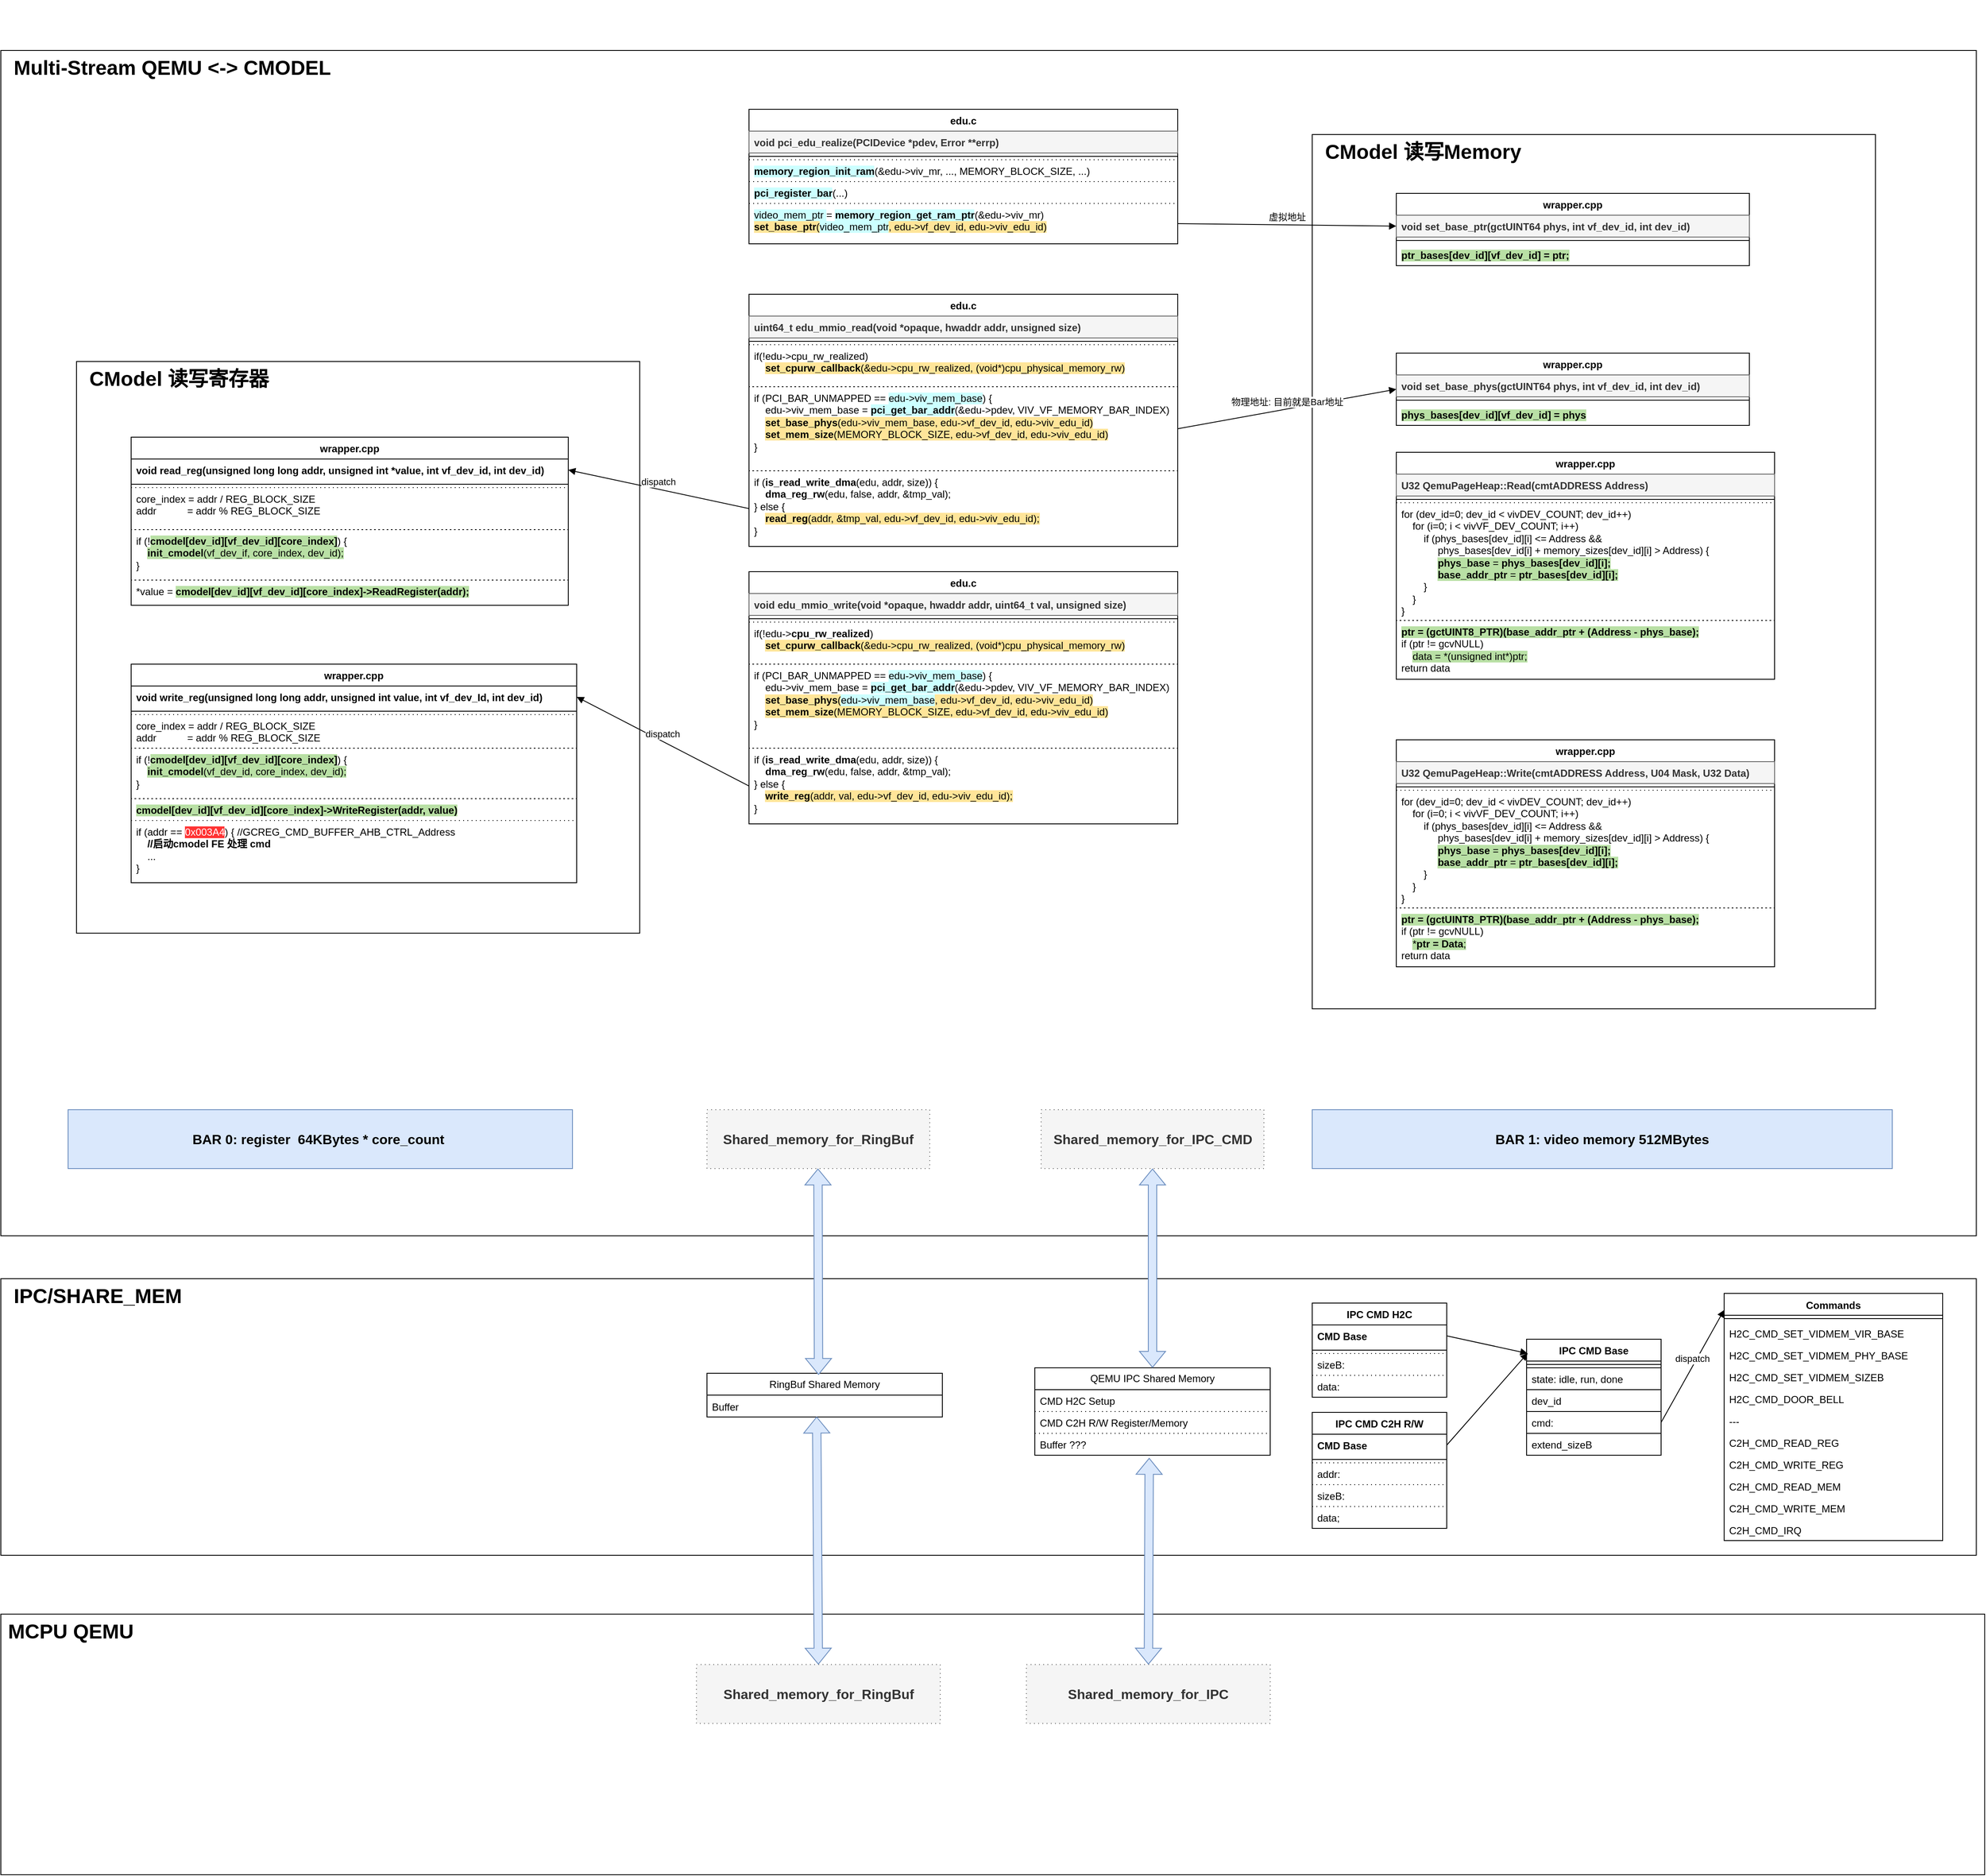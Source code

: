 <mxfile version="26.0.16">
  <diagram name="Page-1" id="O3RF_QSyXw5MkjXzJmDC">
    <mxGraphModel dx="2020" dy="2350" grid="1" gridSize="10" guides="1" tooltips="1" connect="1" arrows="1" fold="1" page="1" pageScale="1" pageWidth="850" pageHeight="1100" math="0" shadow="0">
      <root>
        <mxCell id="0" />
        <mxCell id="1" parent="0" />
        <mxCell id="B6jd7QzCgzBGUs_DWfSZ-144" value="&lt;b&gt;&lt;font style=&quot;font-size: 24px;&quot;&gt;&amp;nbsp; IPC/SHARE_MEM&lt;/font&gt;&lt;/b&gt;" style="html=1;whiteSpace=wrap;align=left;verticalAlign=top;" vertex="1" parent="1">
          <mxGeometry y="1271" width="2350" height="329" as="geometry" />
        </mxCell>
        <mxCell id="B6jd7QzCgzBGUs_DWfSZ-12" value="&lt;font style=&quot;font-size: 24px;&quot;&gt;&lt;b&gt;&amp;nbsp; Multi-Stream QEMU &amp;lt;-&amp;gt; CMODEL&lt;/b&gt;&lt;/font&gt;" style="html=1;whiteSpace=wrap;align=left;verticalAlign=top;movable=1;resizable=1;rotatable=1;deletable=1;editable=1;locked=0;connectable=1;" vertex="1" parent="1">
          <mxGeometry y="-190" width="2350" height="1410" as="geometry" />
        </mxCell>
        <mxCell id="B6jd7QzCgzBGUs_DWfSZ-2" value="edu.c" style="swimlane;fontStyle=1;align=center;verticalAlign=top;childLayout=stackLayout;horizontal=1;startSize=26;horizontalStack=0;resizeParent=1;resizeParentMax=0;resizeLast=0;collapsible=1;marginBottom=0;whiteSpace=wrap;html=1;" vertex="1" parent="1">
          <mxGeometry x="890" y="100" width="510" height="300" as="geometry" />
        </mxCell>
        <mxCell id="B6jd7QzCgzBGUs_DWfSZ-3" value="&lt;b&gt;uint64_t edu_mmio_read(void *opaque, hwaddr addr, unsigned size)&amp;nbsp;&lt;/b&gt;" style="text;strokeColor=#666666;fillColor=#f5f5f5;align=left;verticalAlign=top;spacingLeft=4;spacingRight=4;overflow=hidden;rotatable=0;points=[[0,0.5],[1,0.5]];portConstraint=eastwest;whiteSpace=wrap;html=1;fontColor=#333333;" vertex="1" parent="B6jd7QzCgzBGUs_DWfSZ-2">
          <mxGeometry y="26" width="510" height="26" as="geometry" />
        </mxCell>
        <mxCell id="B6jd7QzCgzBGUs_DWfSZ-4" value="" style="line;strokeWidth=1;fillColor=none;align=left;verticalAlign=middle;spacingTop=-1;spacingLeft=3;spacingRight=3;rotatable=0;labelPosition=right;points=[];portConstraint=eastwest;strokeColor=inherit;" vertex="1" parent="B6jd7QzCgzBGUs_DWfSZ-2">
          <mxGeometry y="52" width="510" height="8" as="geometry" />
        </mxCell>
        <mxCell id="B6jd7QzCgzBGUs_DWfSZ-6" value="if(!edu-&amp;gt;cpu_rw_realized)&amp;nbsp;&lt;div&gt;&amp;nbsp; &amp;nbsp; &lt;span style=&quot;background-color: rgb(255, 229, 153);&quot;&gt;&lt;b style=&quot;&quot;&gt;set_cpurw_callback&lt;/b&gt;(&amp;amp;edu-&amp;gt;cpu_rw_realized, (void*)cpu_physical_memory_rw)&lt;/span&gt;&lt;/div&gt;" style="text;strokeColor=default;fillColor=none;align=left;verticalAlign=top;spacingLeft=4;spacingRight=4;overflow=hidden;rotatable=0;points=[[0,0.5],[1,0.5]];portConstraint=eastwest;whiteSpace=wrap;html=1;dashed=1;dashPattern=1 4;" vertex="1" parent="B6jd7QzCgzBGUs_DWfSZ-2">
          <mxGeometry y="60" width="510" height="50" as="geometry" />
        </mxCell>
        <mxCell id="B6jd7QzCgzBGUs_DWfSZ-5" value="if (PCI_BAR_UNMAPPED == &lt;span style=&quot;background-color: light-dark(rgb(204, 255, 255), rgb(33, 66, 16));&quot;&gt;edu-&amp;gt;viv_mem_base&lt;/span&gt;) {&lt;div&gt;&amp;nbsp; &amp;nbsp; &lt;span&gt;edu-&amp;gt;viv_mem_base = &lt;b style=&quot;background-color: light-dark(rgb(204, 255, 255), rgb(33, 66, 16));&quot;&gt;pci_get_bar_addr&lt;/b&gt;(&amp;amp;edu-&amp;gt;pdev, VIV_VF_MEMORY_BAR_INDEX)&lt;br&gt;&lt;span&gt;&amp;nbsp; &amp;nbsp; &lt;span style=&quot;background-color: rgb(255, 229, 153);&quot;&gt;&lt;b&gt;set_base_phys&lt;/b&gt;(edu-&amp;gt;viv_mem_base, edu-&amp;gt;vf_dev_id, edu-&amp;gt;viv_edu_id)&lt;/span&gt;&lt;/span&gt;&lt;/span&gt;&lt;/div&gt;&lt;div&gt;&amp;nbsp; &amp;nbsp; &lt;span style=&quot;background-color: rgb(255, 229, 153);&quot;&gt;&lt;b&gt;set_mem_size&lt;/b&gt;(MEMORY_BLOCK_SIZE, edu-&amp;gt;vf_dev_id, edu-&amp;gt;viv_edu_id)&lt;/span&gt;&lt;/div&gt;&lt;div&gt;}&lt;/div&gt;" style="text;strokeColor=default;fillColor=none;align=left;verticalAlign=top;spacingLeft=4;spacingRight=4;overflow=hidden;rotatable=0;points=[[0,0.5],[1,0.5]];portConstraint=eastwest;whiteSpace=wrap;html=1;dashed=1;dashPattern=1 4;" vertex="1" parent="B6jd7QzCgzBGUs_DWfSZ-2">
          <mxGeometry y="110" width="510" height="100" as="geometry" />
        </mxCell>
        <mxCell id="B6jd7QzCgzBGUs_DWfSZ-7" value="if (&lt;b&gt;is_read_write_dma&lt;/b&gt;(edu, addr, size)) {&lt;div&gt;&amp;nbsp; &amp;nbsp; &lt;b&gt;dma_reg_rw&lt;/b&gt;(edu, false, addr, &amp;amp;tmp_val);&lt;/div&gt;&lt;div&gt;} else {&lt;/div&gt;&lt;div&gt;&amp;nbsp; &amp;nbsp; &lt;span style=&quot;background-color: rgb(255, 229, 153);&quot;&gt;&lt;b style=&quot;&quot;&gt;read_reg&lt;/b&gt;(addr, &amp;amp;tmp_val, edu-&amp;gt;vf_dev_id, edu-&amp;gt;viv_edu_id);&lt;/span&gt;&lt;/div&gt;&lt;div&gt;}&lt;/div&gt;&lt;div&gt;&lt;br&gt;&lt;/div&gt;&lt;div&gt;&lt;br&gt;&lt;/div&gt;" style="text;strokeColor=default;fillColor=none;align=left;verticalAlign=top;spacingLeft=4;spacingRight=4;overflow=hidden;rotatable=0;points=[[0,0.5],[1,0.5]];portConstraint=eastwest;whiteSpace=wrap;html=1;dashed=1;dashPattern=1 4;" vertex="1" parent="B6jd7QzCgzBGUs_DWfSZ-2">
          <mxGeometry y="210" width="510" height="90" as="geometry" />
        </mxCell>
        <mxCell id="B6jd7QzCgzBGUs_DWfSZ-15" value="edu.c" style="swimlane;fontStyle=1;align=center;verticalAlign=top;childLayout=stackLayout;horizontal=1;startSize=26;horizontalStack=0;resizeParent=1;resizeParentMax=0;resizeLast=0;collapsible=1;marginBottom=0;whiteSpace=wrap;html=1;" vertex="1" parent="1">
          <mxGeometry x="890" y="430" width="510" height="300" as="geometry" />
        </mxCell>
        <mxCell id="B6jd7QzCgzBGUs_DWfSZ-16" value="&lt;b&gt;void edu_mmio_write(void *opaque, hwaddr addr, uint64_t val, unsigned size)&amp;nbsp;&lt;/b&gt;" style="text;strokeColor=#666666;fillColor=#f5f5f5;align=left;verticalAlign=top;spacingLeft=4;spacingRight=4;overflow=hidden;rotatable=0;points=[[0,0.5],[1,0.5]];portConstraint=eastwest;whiteSpace=wrap;html=1;fontColor=#333333;" vertex="1" parent="B6jd7QzCgzBGUs_DWfSZ-15">
          <mxGeometry y="26" width="510" height="26" as="geometry" />
        </mxCell>
        <mxCell id="B6jd7QzCgzBGUs_DWfSZ-17" value="" style="line;strokeWidth=1;fillColor=none;align=left;verticalAlign=middle;spacingTop=-1;spacingLeft=3;spacingRight=3;rotatable=0;labelPosition=right;points=[];portConstraint=eastwest;strokeColor=inherit;" vertex="1" parent="B6jd7QzCgzBGUs_DWfSZ-15">
          <mxGeometry y="52" width="510" height="8" as="geometry" />
        </mxCell>
        <mxCell id="B6jd7QzCgzBGUs_DWfSZ-18" value="if(!edu-&amp;gt;&lt;b&gt;cpu_rw_realized&lt;/b&gt;)&amp;nbsp;&lt;div&gt;&amp;nbsp; &amp;nbsp; &lt;span style=&quot;background-color: rgb(255, 229, 153);&quot;&gt;&lt;b style=&quot;&quot;&gt;set_cpurw_callback&lt;/b&gt;(&amp;amp;edu-&amp;gt;cpu_rw_realized, (void*)cpu_physical_memory_rw)&lt;/span&gt;&lt;/div&gt;" style="text;strokeColor=default;fillColor=none;align=left;verticalAlign=top;spacingLeft=4;spacingRight=4;overflow=hidden;rotatable=0;points=[[0,0.5],[1,0.5]];portConstraint=eastwest;whiteSpace=wrap;html=1;dashed=1;dashPattern=1 4;" vertex="1" parent="B6jd7QzCgzBGUs_DWfSZ-15">
          <mxGeometry y="60" width="510" height="50" as="geometry" />
        </mxCell>
        <mxCell id="B6jd7QzCgzBGUs_DWfSZ-19" value="if (PCI_BAR_UNMAPPED == &lt;span style=&quot;background-color: light-dark(rgb(204, 255, 255), rgb(33, 66, 16));&quot;&gt;edu-&amp;gt;viv_mem_base&lt;/span&gt;) {&lt;div&gt;&amp;nbsp; &amp;nbsp; &lt;span&gt;edu-&amp;gt;viv_mem_base = &lt;b style=&quot;background-color: light-dark(rgb(204, 255, 255), rgb(33, 66, 16));&quot;&gt;pci_get_bar_addr&lt;/b&gt;(&amp;amp;edu-&amp;gt;pdev, VIV_VF_MEMORY_BAR_INDEX)&lt;br&gt;&amp;nbsp; &amp;nbsp; &lt;span style=&quot;background-color: rgb(255, 229, 153);&quot;&gt;&lt;b&gt;set_base_phys&lt;/b&gt;(&lt;/span&gt;&lt;span style=&quot;background-color: light-dark(rgb(204, 255, 255), rgb(33, 66, 16));&quot;&gt;edu-&amp;gt;viv_mem_base&lt;/span&gt;&lt;span style=&quot;background-color: rgb(255, 229, 153);&quot;&gt;, edu-&amp;gt;vf_dev_id, edu-&amp;gt;viv_edu_id)&lt;/span&gt;&lt;/span&gt;&lt;/div&gt;&lt;div&gt;&amp;nbsp; &amp;nbsp; &lt;span style=&quot;background-color: rgb(255, 229, 153);&quot;&gt;&lt;b&gt;set_mem_size&lt;/b&gt;(MEMORY_BLOCK_SIZE, edu-&amp;gt;vf_dev_id, edu-&amp;gt;viv_edu_id)&lt;/span&gt;&lt;/div&gt;&lt;div&gt;}&lt;/div&gt;" style="text;strokeColor=default;fillColor=none;align=left;verticalAlign=top;spacingLeft=4;spacingRight=4;overflow=hidden;rotatable=0;points=[[0,0.5],[1,0.5]];portConstraint=eastwest;whiteSpace=wrap;html=1;dashed=1;dashPattern=1 4;" vertex="1" parent="B6jd7QzCgzBGUs_DWfSZ-15">
          <mxGeometry y="110" width="510" height="100" as="geometry" />
        </mxCell>
        <mxCell id="B6jd7QzCgzBGUs_DWfSZ-20" value="if (&lt;b&gt;is_read_write_dma&lt;/b&gt;(edu, addr, size)) {&lt;div&gt;&amp;nbsp; &amp;nbsp; &lt;b&gt;dma_reg_rw&lt;/b&gt;(edu, false, addr, &amp;amp;tmp_val);&lt;/div&gt;&lt;div&gt;} else {&lt;/div&gt;&lt;div&gt;&amp;nbsp; &amp;nbsp; &lt;span style=&quot;background-color: rgb(255, 229, 153);&quot;&gt;&lt;b style=&quot;&quot;&gt;write_reg&lt;/b&gt;(addr, val, edu-&amp;gt;vf_dev_id, edu-&amp;gt;viv_edu_id);&lt;/span&gt;&lt;/div&gt;&lt;div&gt;}&lt;/div&gt;&lt;div&gt;&lt;br&gt;&lt;/div&gt;&lt;div&gt;&lt;br&gt;&lt;/div&gt;" style="text;strokeColor=default;fillColor=none;align=left;verticalAlign=top;spacingLeft=4;spacingRight=4;overflow=hidden;rotatable=0;points=[[0,0.5],[1,0.5]];portConstraint=eastwest;whiteSpace=wrap;html=1;dashed=1;dashPattern=1 4;" vertex="1" parent="B6jd7QzCgzBGUs_DWfSZ-15">
          <mxGeometry y="210" width="510" height="90" as="geometry" />
        </mxCell>
        <mxCell id="B6jd7QzCgzBGUs_DWfSZ-52" value="&lt;font style=&quot;font-size: 16px;&quot;&gt;&lt;b&gt;BAR 0: register&amp;nbsp; 64KBytes * core_count&amp;nbsp;&lt;/b&gt;&lt;/font&gt;" style="html=1;whiteSpace=wrap;fillColor=#dae8fc;strokeColor=#6c8ebf;" vertex="1" parent="1">
          <mxGeometry x="80" y="1070" width="600" height="70" as="geometry" />
        </mxCell>
        <mxCell id="B6jd7QzCgzBGUs_DWfSZ-53" value="&lt;font style=&quot;font-size: 16px;&quot;&gt;&lt;b&gt;BAR 1: video memory 512MBytes&lt;/b&gt;&lt;/font&gt;" style="html=1;whiteSpace=wrap;fillColor=#dae8fc;strokeColor=#6c8ebf;" vertex="1" parent="1">
          <mxGeometry x="1560" y="1070" width="690" height="70" as="geometry" />
        </mxCell>
        <mxCell id="B6jd7QzCgzBGUs_DWfSZ-55" value="edu.c" style="swimlane;fontStyle=1;align=center;verticalAlign=top;childLayout=stackLayout;horizontal=1;startSize=26;horizontalStack=0;resizeParent=1;resizeParentMax=0;resizeLast=0;collapsible=1;marginBottom=0;whiteSpace=wrap;html=1;" vertex="1" parent="1">
          <mxGeometry x="890" y="-120" width="510" height="160" as="geometry" />
        </mxCell>
        <mxCell id="B6jd7QzCgzBGUs_DWfSZ-56" value="&lt;b&gt;void pci_edu_realize(PCIDevice *pdev, Error **errp)&lt;/b&gt;" style="text;strokeColor=#666666;fillColor=#f5f5f5;align=left;verticalAlign=top;spacingLeft=4;spacingRight=4;overflow=hidden;rotatable=0;points=[[0,0.5],[1,0.5]];portConstraint=eastwest;whiteSpace=wrap;html=1;fontColor=#333333;" vertex="1" parent="B6jd7QzCgzBGUs_DWfSZ-55">
          <mxGeometry y="26" width="510" height="26" as="geometry" />
        </mxCell>
        <mxCell id="B6jd7QzCgzBGUs_DWfSZ-57" value="" style="line;strokeWidth=1;fillColor=none;align=left;verticalAlign=middle;spacingTop=-1;spacingLeft=3;spacingRight=3;rotatable=0;labelPosition=right;points=[];portConstraint=eastwest;strokeColor=inherit;" vertex="1" parent="B6jd7QzCgzBGUs_DWfSZ-55">
          <mxGeometry y="52" width="510" height="8" as="geometry" />
        </mxCell>
        <mxCell id="B6jd7QzCgzBGUs_DWfSZ-58" value="&lt;span style=&quot;background-color: light-dark(rgb(204, 255, 255), rgb(33, 66, 16));&quot;&gt;&lt;b&gt;memory_region_init_ram&lt;/b&gt;&lt;/span&gt;(&amp;amp;edu-&amp;gt;viv_mr, ..., MEMORY_BLOCK_SIZE, ...)" style="text;strokeColor=default;fillColor=none;align=left;verticalAlign=top;spacingLeft=4;spacingRight=4;overflow=hidden;rotatable=0;points=[[0,0.5],[1,0.5]];portConstraint=eastwest;whiteSpace=wrap;html=1;dashed=1;dashPattern=1 4;" vertex="1" parent="B6jd7QzCgzBGUs_DWfSZ-55">
          <mxGeometry y="60" width="510" height="26" as="geometry" />
        </mxCell>
        <mxCell id="B6jd7QzCgzBGUs_DWfSZ-59" value="&lt;b style=&quot;background-color: light-dark(rgb(204, 255, 255), rgb(33, 66, 16));&quot;&gt;pci_register_bar&lt;/b&gt;(...)" style="text;strokeColor=default;fillColor=none;align=left;verticalAlign=top;spacingLeft=4;spacingRight=4;overflow=hidden;rotatable=0;points=[[0,0.5],[1,0.5]];portConstraint=eastwest;whiteSpace=wrap;html=1;dashed=1;dashPattern=1 4;" vertex="1" parent="B6jd7QzCgzBGUs_DWfSZ-55">
          <mxGeometry y="86" width="510" height="26" as="geometry" />
        </mxCell>
        <mxCell id="B6jd7QzCgzBGUs_DWfSZ-60" value="&lt;span style=&quot;background-color: light-dark(rgb(204, 255, 255), rgb(33, 66, 16));&quot;&gt;video_mem_ptr &lt;/span&gt;= &lt;span style=&quot;background-color: light-dark(rgb(204, 255, 255), rgb(33, 66, 16));&quot;&gt;&lt;b&gt;memory_region_get_ram_ptr&lt;/b&gt;&lt;/span&gt;(&amp;amp;edu-&amp;gt;viv_mr)&lt;div&gt;&lt;span style=&quot;background-color: rgb(255, 229, 153);&quot;&gt;&lt;b style=&quot;&quot;&gt;set_base_ptr&lt;/b&gt;(&lt;/span&gt;&lt;span style=&quot;background-color: light-dark(rgb(204, 255, 255), rgb(33, 66, 16));&quot;&gt;video_mem_ptr&lt;/span&gt;&lt;span style=&quot;background-color: rgb(255, 229, 153);&quot;&gt;, edu-&amp;gt;vf_dev_id, edu-&amp;gt;viv_edu_id)&lt;/span&gt;&lt;/div&gt;" style="text;strokeColor=default;fillColor=none;align=left;verticalAlign=top;spacingLeft=4;spacingRight=4;overflow=hidden;rotatable=0;points=[[0,0.5],[1,0.5]];portConstraint=eastwest;whiteSpace=wrap;html=1;dashed=1;dashPattern=1 4;" vertex="1" parent="B6jd7QzCgzBGUs_DWfSZ-55">
          <mxGeometry y="112" width="510" height="48" as="geometry" />
        </mxCell>
        <mxCell id="B6jd7QzCgzBGUs_DWfSZ-76" value="&lt;b&gt;&lt;font style=&quot;font-size: 24px;&quot;&gt;&amp;nbsp;MCPU QEMU&lt;/font&gt;&lt;/b&gt;" style="html=1;whiteSpace=wrap;align=left;verticalAlign=top;" vertex="1" parent="1">
          <mxGeometry y="1670" width="2360" height="310" as="geometry" />
        </mxCell>
        <mxCell id="B6jd7QzCgzBGUs_DWfSZ-78" value="QEMU IPC Shared Memory" style="swimlane;fontStyle=0;childLayout=stackLayout;horizontal=1;startSize=26;horizontalStack=0;resizeParent=1;resizeParentMax=0;resizeLast=0;collapsible=1;marginBottom=0;whiteSpace=wrap;html=1;" vertex="1" parent="1">
          <mxGeometry x="1230" y="1377" width="280" height="104" as="geometry" />
        </mxCell>
        <mxCell id="B6jd7QzCgzBGUs_DWfSZ-79" value="CMD H2C Setup" style="text;strokeColor=default;fillColor=none;align=left;verticalAlign=top;spacingLeft=4;spacingRight=4;overflow=hidden;rotatable=0;points=[[0,0.5],[1,0.5]];portConstraint=eastwest;whiteSpace=wrap;html=1;dashed=1;dashPattern=1 4;" vertex="1" parent="B6jd7QzCgzBGUs_DWfSZ-78">
          <mxGeometry y="26" width="280" height="26" as="geometry" />
        </mxCell>
        <mxCell id="B6jd7QzCgzBGUs_DWfSZ-82" value="CMD C2H R/W Register/Memory" style="text;strokeColor=default;fillColor=none;align=left;verticalAlign=top;spacingLeft=4;spacingRight=4;overflow=hidden;rotatable=0;points=[[0,0.5],[1,0.5]];portConstraint=eastwest;whiteSpace=wrap;html=1;dashed=1;dashPattern=1 4;" vertex="1" parent="B6jd7QzCgzBGUs_DWfSZ-78">
          <mxGeometry y="52" width="280" height="26" as="geometry" />
        </mxCell>
        <mxCell id="B6jd7QzCgzBGUs_DWfSZ-81" value="Buffer ???" style="text;strokeColor=default;fillColor=none;align=left;verticalAlign=top;spacingLeft=4;spacingRight=4;overflow=hidden;rotatable=0;points=[[0,0.5],[1,0.5]];portConstraint=eastwest;whiteSpace=wrap;html=1;dashed=1;dashPattern=1 4;" vertex="1" parent="B6jd7QzCgzBGUs_DWfSZ-78">
          <mxGeometry y="78" width="280" height="26" as="geometry" />
        </mxCell>
        <mxCell id="B6jd7QzCgzBGUs_DWfSZ-38" value="&lt;font style=&quot;font-size: 24px;&quot;&gt;&lt;b&gt;&amp;nbsp; CModel 读写寄存器&lt;/b&gt;&lt;/font&gt;" style="html=1;whiteSpace=wrap;movable=1;resizable=1;rotatable=1;deletable=1;editable=1;locked=0;connectable=1;align=left;verticalAlign=top;" vertex="1" parent="1">
          <mxGeometry x="90" y="180" width="670" height="680" as="geometry" />
        </mxCell>
        <mxCell id="B6jd7QzCgzBGUs_DWfSZ-22" value="wrapper.cpp" style="swimlane;fontStyle=1;align=center;verticalAlign=top;childLayout=stackLayout;horizontal=1;startSize=26;horizontalStack=0;resizeParent=1;resizeParentMax=0;resizeLast=0;collapsible=1;marginBottom=0;whiteSpace=wrap;html=1;" vertex="1" parent="1">
          <mxGeometry x="155" y="270" width="520" height="200" as="geometry" />
        </mxCell>
        <mxCell id="B6jd7QzCgzBGUs_DWfSZ-23" value="&lt;b&gt;void read_reg(unsigned long long addr, unsigned int *value, int vf_dev_id, int dev_id)&lt;/b&gt;" style="text;strokeColor=none;fillColor=none;align=left;verticalAlign=top;spacingLeft=4;spacingRight=4;overflow=hidden;rotatable=0;points=[[0,0.5],[1,0.5]];portConstraint=eastwest;whiteSpace=wrap;html=1;" vertex="1" parent="B6jd7QzCgzBGUs_DWfSZ-22">
          <mxGeometry y="26" width="520" height="26" as="geometry" />
        </mxCell>
        <mxCell id="B6jd7QzCgzBGUs_DWfSZ-24" value="" style="line;strokeWidth=1;fillColor=none;align=left;verticalAlign=middle;spacingTop=-1;spacingLeft=3;spacingRight=3;rotatable=0;labelPosition=right;points=[];portConstraint=eastwest;strokeColor=inherit;" vertex="1" parent="B6jd7QzCgzBGUs_DWfSZ-22">
          <mxGeometry y="52" width="520" height="8" as="geometry" />
        </mxCell>
        <mxCell id="B6jd7QzCgzBGUs_DWfSZ-25" value="core_index = addr / REG_BLOCK_SIZE&lt;div&gt;addr&amp;nbsp; &amp;nbsp; &amp;nbsp; &amp;nbsp; &amp;nbsp; &amp;nbsp;= addr % REG_BLOCK_SIZE&lt;/div&gt;" style="text;strokeColor=default;fillColor=none;align=left;verticalAlign=top;spacingLeft=4;spacingRight=4;overflow=hidden;rotatable=0;points=[[0,0.5],[1,0.5]];portConstraint=eastwest;whiteSpace=wrap;html=1;dashed=1;dashPattern=1 4;" vertex="1" parent="B6jd7QzCgzBGUs_DWfSZ-22">
          <mxGeometry y="60" width="520" height="50" as="geometry" />
        </mxCell>
        <mxCell id="B6jd7QzCgzBGUs_DWfSZ-26" value="if (!&lt;b style=&quot;background-color: rgb(185, 224, 165);&quot;&gt;cmodel[dev_id][vf_dev_id][core_index]&lt;/b&gt;) {&lt;div&gt;&amp;nbsp; &amp;nbsp; &lt;span style=&quot;background-color: rgb(185, 224, 165);&quot;&gt;&lt;b&gt;init_cmodel&lt;/b&gt;(vf_dev_if, core_index, dev_id);&lt;/span&gt;&lt;/div&gt;&lt;div&gt;}&lt;/div&gt;" style="text;strokeColor=default;fillColor=none;align=left;verticalAlign=top;spacingLeft=4;spacingRight=4;overflow=hidden;rotatable=0;points=[[0,0.5],[1,0.5]];portConstraint=eastwest;whiteSpace=wrap;html=1;dashed=1;dashPattern=1 4;" vertex="1" parent="B6jd7QzCgzBGUs_DWfSZ-22">
          <mxGeometry y="110" width="520" height="60" as="geometry" />
        </mxCell>
        <mxCell id="B6jd7QzCgzBGUs_DWfSZ-28" value="*value = &lt;font style=&quot;color: rgb(0, 0, 0); background-color: rgb(185, 224, 165);&quot;&gt;&lt;b&gt;cmodel[dev_id][vf_dev_id][core_index]-&amp;gt;ReadRegister(addr);&lt;/b&gt;&lt;/font&gt;" style="text;strokeColor=default;fillColor=none;align=left;verticalAlign=top;spacingLeft=4;spacingRight=4;overflow=hidden;rotatable=0;points=[[0,0.5],[1,0.5]];portConstraint=eastwest;whiteSpace=wrap;html=1;dashed=1;dashPattern=1 4;" vertex="1" parent="B6jd7QzCgzBGUs_DWfSZ-22">
          <mxGeometry y="170" width="520" height="30" as="geometry" />
        </mxCell>
        <mxCell id="B6jd7QzCgzBGUs_DWfSZ-30" value="wrapper.cpp" style="swimlane;fontStyle=1;align=center;verticalAlign=top;childLayout=stackLayout;horizontal=1;startSize=26;horizontalStack=0;resizeParent=1;resizeParentMax=0;resizeLast=0;collapsible=1;marginBottom=0;whiteSpace=wrap;html=1;" vertex="1" parent="1">
          <mxGeometry x="155" y="540" width="530" height="260" as="geometry" />
        </mxCell>
        <mxCell id="B6jd7QzCgzBGUs_DWfSZ-31" value="&lt;b&gt;void write_reg(unsigned long long addr, unsigned int value, int vf_dev_Id, int dev_id)&lt;/b&gt;" style="text;strokeColor=none;fillColor=none;align=left;verticalAlign=top;spacingLeft=4;spacingRight=4;overflow=hidden;rotatable=0;points=[[0,0.5],[1,0.5]];portConstraint=eastwest;whiteSpace=wrap;html=1;" vertex="1" parent="B6jd7QzCgzBGUs_DWfSZ-30">
          <mxGeometry y="26" width="530" height="26" as="geometry" />
        </mxCell>
        <mxCell id="B6jd7QzCgzBGUs_DWfSZ-32" value="" style="line;strokeWidth=1;fillColor=none;align=left;verticalAlign=middle;spacingTop=-1;spacingLeft=3;spacingRight=3;rotatable=0;labelPosition=right;points=[];portConstraint=eastwest;strokeColor=inherit;" vertex="1" parent="B6jd7QzCgzBGUs_DWfSZ-30">
          <mxGeometry y="52" width="530" height="8" as="geometry" />
        </mxCell>
        <mxCell id="B6jd7QzCgzBGUs_DWfSZ-33" value="core_index = addr / REG_BLOCK_SIZE&lt;div&gt;addr&amp;nbsp; &amp;nbsp; &amp;nbsp; &amp;nbsp; &amp;nbsp; &amp;nbsp;= addr % REG_BLOCK_SIZE&lt;/div&gt;" style="text;strokeColor=default;fillColor=none;align=left;verticalAlign=top;spacingLeft=4;spacingRight=4;overflow=hidden;rotatable=0;points=[[0,0.5],[1,0.5]];portConstraint=eastwest;whiteSpace=wrap;html=1;dashed=1;dashPattern=1 4;" vertex="1" parent="B6jd7QzCgzBGUs_DWfSZ-30">
          <mxGeometry y="60" width="530" height="40" as="geometry" />
        </mxCell>
        <mxCell id="B6jd7QzCgzBGUs_DWfSZ-35" value="if (!&lt;b style=&quot;background-color: rgb(185, 224, 165);&quot;&gt;cmodel[dev_id][vf_dev_id][core_index]&lt;/b&gt;) {&lt;br&gt;&amp;nbsp; &amp;nbsp; &lt;span style=&quot;background-color: rgb(185, 224, 165);&quot;&gt;&lt;b style=&quot;&quot;&gt;init_cmodel&lt;/b&gt;(vf_dev_id, core_index, dev_id);&lt;/span&gt;&lt;br&gt;}" style="text;strokeColor=default;fillColor=none;align=left;verticalAlign=top;spacingLeft=4;spacingRight=4;overflow=hidden;rotatable=0;points=[[0,0.5],[1,0.5]];portConstraint=eastwest;whiteSpace=wrap;html=1;dashed=1;dashPattern=1 4;" vertex="1" parent="B6jd7QzCgzBGUs_DWfSZ-30">
          <mxGeometry y="100" width="530" height="60" as="geometry" />
        </mxCell>
        <mxCell id="B6jd7QzCgzBGUs_DWfSZ-36" value="&lt;b style=&quot;background-color: rgb(185, 224, 165);&quot;&gt;cmodel[dev_id][vf_dev_id][core_index]-&amp;gt;WriteRegister(addr, value)&lt;/b&gt;" style="text;strokeColor=default;fillColor=none;align=left;verticalAlign=top;spacingLeft=4;spacingRight=4;overflow=hidden;rotatable=0;points=[[0,0.5],[1,0.5]];portConstraint=eastwest;whiteSpace=wrap;html=1;dashed=1;dashPattern=1 4;" vertex="1" parent="B6jd7QzCgzBGUs_DWfSZ-30">
          <mxGeometry y="160" width="530" height="26" as="geometry" />
        </mxCell>
        <mxCell id="B6jd7QzCgzBGUs_DWfSZ-37" value="if (addr == &lt;span style=&quot;background-color: rgb(255, 51, 51);&quot;&gt;&lt;font style=&quot;color: rgb(255, 255, 255);&quot;&gt;0x003A4&lt;/font&gt;&lt;/span&gt;) { //GCREG_CMD_BUFFER_AHB_CTRL_Address&lt;div&gt;&amp;nbsp; &amp;nbsp; &lt;b&gt;//启动cmodel FE 处理 cmd&lt;/b&gt;&lt;/div&gt;&lt;div&gt;&amp;nbsp; &amp;nbsp; ...&lt;/div&gt;&lt;div&gt;}&lt;/div&gt;" style="text;strokeColor=default;fillColor=none;align=left;verticalAlign=top;spacingLeft=4;spacingRight=4;overflow=hidden;rotatable=0;points=[[0,0.5],[1,0.5]];portConstraint=eastwest;whiteSpace=wrap;html=1;dashed=1;dashPattern=1 4;" vertex="1" parent="B6jd7QzCgzBGUs_DWfSZ-30">
          <mxGeometry y="186" width="530" height="74" as="geometry" />
        </mxCell>
        <mxCell id="B6jd7QzCgzBGUs_DWfSZ-88" value="" style="group" vertex="1" connectable="0" parent="1">
          <mxGeometry x="1560" y="-250" width="670" height="1200" as="geometry" />
        </mxCell>
        <mxCell id="B6jd7QzCgzBGUs_DWfSZ-70" value="&lt;font style=&quot;font-size: 24px;&quot;&gt;&lt;b&gt;&amp;nbsp; CModel 读写Memory&lt;/b&gt;&lt;/font&gt;" style="html=1;whiteSpace=wrap;movable=1;resizable=1;rotatable=1;deletable=1;editable=1;locked=0;connectable=1;align=left;verticalAlign=top;" vertex="1" parent="B6jd7QzCgzBGUs_DWfSZ-88">
          <mxGeometry y="160" width="670" height="1040" as="geometry" />
        </mxCell>
        <mxCell id="B6jd7QzCgzBGUs_DWfSZ-39" value="wrapper.cpp" style="swimlane;fontStyle=1;align=center;verticalAlign=top;childLayout=stackLayout;horizontal=1;startSize=26;horizontalStack=0;resizeParent=1;resizeParentMax=0;resizeLast=0;collapsible=1;marginBottom=0;whiteSpace=wrap;html=1;" vertex="1" parent="B6jd7QzCgzBGUs_DWfSZ-88">
          <mxGeometry x="100" y="420" width="420" height="86" as="geometry" />
        </mxCell>
        <mxCell id="B6jd7QzCgzBGUs_DWfSZ-40" value="&lt;b&gt;void set_base_phys(gctUINT64 phys, int vf_dev_id, int dev_id)&lt;/b&gt;" style="text;strokeColor=#666666;fillColor=#f5f5f5;align=left;verticalAlign=top;spacingLeft=4;spacingRight=4;overflow=hidden;rotatable=0;points=[[0,0.5],[1,0.5]];portConstraint=eastwest;whiteSpace=wrap;html=1;fontColor=#333333;" vertex="1" parent="B6jd7QzCgzBGUs_DWfSZ-39">
          <mxGeometry y="26" width="420" height="26" as="geometry" />
        </mxCell>
        <mxCell id="B6jd7QzCgzBGUs_DWfSZ-41" value="" style="line;strokeWidth=1;fillColor=none;align=left;verticalAlign=middle;spacingTop=-1;spacingLeft=3;spacingRight=3;rotatable=0;labelPosition=right;points=[];portConstraint=eastwest;strokeColor=inherit;" vertex="1" parent="B6jd7QzCgzBGUs_DWfSZ-39">
          <mxGeometry y="52" width="420" height="8" as="geometry" />
        </mxCell>
        <mxCell id="B6jd7QzCgzBGUs_DWfSZ-42" value="&lt;b&gt;&lt;font style=&quot;color: rgb(0, 0, 0); background-color: rgb(185, 224, 165);&quot;&gt;phys_bases[dev_id][vf_dev_id] = phys&lt;/font&gt;&lt;/b&gt;" style="text;strokeColor=none;fillColor=none;align=left;verticalAlign=top;spacingLeft=4;spacingRight=4;overflow=hidden;rotatable=0;points=[[0,0.5],[1,0.5]];portConstraint=eastwest;whiteSpace=wrap;html=1;" vertex="1" parent="B6jd7QzCgzBGUs_DWfSZ-39">
          <mxGeometry y="60" width="420" height="26" as="geometry" />
        </mxCell>
        <mxCell id="B6jd7QzCgzBGUs_DWfSZ-43" value="wrapper.cpp" style="swimlane;fontStyle=1;align=center;verticalAlign=top;childLayout=stackLayout;horizontal=1;startSize=26;horizontalStack=0;resizeParent=1;resizeParentMax=0;resizeLast=0;collapsible=1;marginBottom=0;whiteSpace=wrap;html=1;" vertex="1" parent="B6jd7QzCgzBGUs_DWfSZ-88">
          <mxGeometry x="100" y="230" width="420" height="86" as="geometry" />
        </mxCell>
        <mxCell id="B6jd7QzCgzBGUs_DWfSZ-44" value="&lt;b&gt;void set_base_ptr(gctUINT64 phys, int vf_dev_id, int dev_id)&lt;/b&gt;" style="text;strokeColor=#666666;fillColor=#f5f5f5;align=left;verticalAlign=top;spacingLeft=4;spacingRight=4;overflow=hidden;rotatable=0;points=[[0,0.5],[1,0.5]];portConstraint=eastwest;whiteSpace=wrap;html=1;fontColor=#333333;" vertex="1" parent="B6jd7QzCgzBGUs_DWfSZ-43">
          <mxGeometry y="26" width="420" height="26" as="geometry" />
        </mxCell>
        <mxCell id="B6jd7QzCgzBGUs_DWfSZ-45" value="" style="line;strokeWidth=1;fillColor=none;align=left;verticalAlign=middle;spacingTop=-1;spacingLeft=3;spacingRight=3;rotatable=0;labelPosition=right;points=[];portConstraint=eastwest;strokeColor=inherit;" vertex="1" parent="B6jd7QzCgzBGUs_DWfSZ-43">
          <mxGeometry y="52" width="420" height="8" as="geometry" />
        </mxCell>
        <mxCell id="B6jd7QzCgzBGUs_DWfSZ-46" value="&lt;b style=&quot;background-color: rgb(185, 224, 165);&quot;&gt;ptr_bases[dev_id][vf_dev_id] = ptr;&lt;/b&gt;" style="text;strokeColor=none;fillColor=none;align=left;verticalAlign=top;spacingLeft=4;spacingRight=4;overflow=hidden;rotatable=0;points=[[0,0.5],[1,0.5]];portConstraint=eastwest;whiteSpace=wrap;html=1;" vertex="1" parent="B6jd7QzCgzBGUs_DWfSZ-43">
          <mxGeometry y="60" width="420" height="26" as="geometry" />
        </mxCell>
        <mxCell id="B6jd7QzCgzBGUs_DWfSZ-62" value="wrapper.cpp" style="swimlane;fontStyle=1;align=center;verticalAlign=top;childLayout=stackLayout;horizontal=1;startSize=26;horizontalStack=0;resizeParent=1;resizeParentMax=0;resizeLast=0;collapsible=1;marginBottom=0;whiteSpace=wrap;html=1;" vertex="1" parent="B6jd7QzCgzBGUs_DWfSZ-88">
          <mxGeometry x="100" y="538" width="450" height="270" as="geometry" />
        </mxCell>
        <mxCell id="B6jd7QzCgzBGUs_DWfSZ-63" value="&lt;b&gt;U32 QemuPageHeap::Read(cmtADDRESS Address)&lt;/b&gt;" style="text;strokeColor=#666666;fillColor=#f5f5f5;align=left;verticalAlign=top;spacingLeft=4;spacingRight=4;overflow=hidden;rotatable=0;points=[[0,0.5],[1,0.5]];portConstraint=eastwest;whiteSpace=wrap;html=1;fontColor=#333333;" vertex="1" parent="B6jd7QzCgzBGUs_DWfSZ-62">
          <mxGeometry y="26" width="450" height="26" as="geometry" />
        </mxCell>
        <mxCell id="B6jd7QzCgzBGUs_DWfSZ-64" value="" style="line;strokeWidth=1;fillColor=none;align=left;verticalAlign=middle;spacingTop=-1;spacingLeft=3;spacingRight=3;rotatable=0;labelPosition=right;points=[];portConstraint=eastwest;strokeColor=inherit;" vertex="1" parent="B6jd7QzCgzBGUs_DWfSZ-62">
          <mxGeometry y="52" width="450" height="8" as="geometry" />
        </mxCell>
        <mxCell id="B6jd7QzCgzBGUs_DWfSZ-65" value="for (dev_id=0; dev_id &amp;lt; vivDEV_COUNT; dev_id++)&amp;nbsp;&lt;div&gt;&amp;nbsp; &amp;nbsp; for (i=0; i &amp;lt; vivVF_DEV_COUNT; i++)&lt;br&gt;&amp;nbsp; &amp;nbsp; &amp;nbsp; &amp;nbsp; if (phys_bases[dev_id][i] &amp;lt;= Address &amp;amp;&amp;amp; &lt;br&gt;&amp;nbsp; &amp;nbsp; &amp;nbsp; &amp;nbsp; &amp;nbsp; &amp;nbsp; &amp;nbsp;phys_bases[dev_id[i] + memory_sizes[dev_id][i] &amp;gt; Address) {&lt;/div&gt;&lt;div&gt;&amp;nbsp; &amp;nbsp; &amp;nbsp; &amp;nbsp; &amp;nbsp; &amp;nbsp; &amp;nbsp;&lt;span style=&quot;background-color: rgb(185, 224, 165);&quot;&gt;&lt;b style=&quot;&quot;&gt;phys_base &lt;/b&gt;= &lt;b&gt;phys_bases[dev_id][i];&lt;/b&gt;&lt;/span&gt;&lt;br&gt;&amp;nbsp; &amp;nbsp; &amp;nbsp; &amp;nbsp; &amp;nbsp; &amp;nbsp; &amp;nbsp;&lt;span style=&quot;background-color: rgb(185, 224, 165);&quot;&gt;&lt;b style=&quot;&quot;&gt;base_addr_ptr&lt;/b&gt; = &lt;b&gt;ptr_bases[dev_id][i];&lt;/b&gt;&lt;/span&gt;&lt;/div&gt;&lt;div&gt;&amp;nbsp; &amp;nbsp; &amp;nbsp; &amp;nbsp; }&lt;/div&gt;&lt;div&gt;&amp;nbsp; &amp;nbsp; }&lt;/div&gt;&lt;div&gt;}&lt;/div&gt;" style="text;strokeColor=default;fillColor=none;align=left;verticalAlign=top;spacingLeft=4;spacingRight=4;overflow=hidden;rotatable=0;points=[[0,0.5],[1,0.5]];portConstraint=eastwest;whiteSpace=wrap;html=1;dashed=1;dashPattern=1 4;" vertex="1" parent="B6jd7QzCgzBGUs_DWfSZ-62">
          <mxGeometry y="60" width="450" height="140" as="geometry" />
        </mxCell>
        <mxCell id="B6jd7QzCgzBGUs_DWfSZ-66" value="&lt;b style=&quot;background-color: rgb(185, 224, 165);&quot;&gt;ptr = (gctUINT8_PTR)(base_addr_ptr + (Address - phys_base);&lt;/b&gt;&lt;br&gt;if (ptr != gcvNULL)&lt;br&gt;&amp;nbsp; &amp;nbsp; &lt;span style=&quot;background-color: rgb(185, 224, 165);&quot;&gt;data = *(unsigned int*)ptr;&lt;/span&gt;&lt;br&gt;return data" style="text;strokeColor=default;fillColor=none;align=left;verticalAlign=top;spacingLeft=4;spacingRight=4;overflow=hidden;rotatable=0;points=[[0,0.5],[1,0.5]];portConstraint=eastwest;whiteSpace=wrap;html=1;dashed=1;dashPattern=1 4;" vertex="1" parent="B6jd7QzCgzBGUs_DWfSZ-62">
          <mxGeometry y="200" width="450" height="70" as="geometry" />
        </mxCell>
        <mxCell id="B6jd7QzCgzBGUs_DWfSZ-71" value="wrapper.cpp" style="swimlane;fontStyle=1;align=center;verticalAlign=top;childLayout=stackLayout;horizontal=1;startSize=26;horizontalStack=0;resizeParent=1;resizeParentMax=0;resizeLast=0;collapsible=1;marginBottom=0;whiteSpace=wrap;html=1;" vertex="1" parent="B6jd7QzCgzBGUs_DWfSZ-88">
          <mxGeometry x="100" y="880" width="450" height="270" as="geometry" />
        </mxCell>
        <mxCell id="B6jd7QzCgzBGUs_DWfSZ-72" value="&lt;b&gt;U32 QemuPageHeap::Write(cmtADDRESS Address, U04 Mask, U32 Data)&lt;/b&gt;" style="text;strokeColor=#666666;fillColor=#f5f5f5;align=left;verticalAlign=top;spacingLeft=4;spacingRight=4;overflow=hidden;rotatable=0;points=[[0,0.5],[1,0.5]];portConstraint=eastwest;whiteSpace=wrap;html=1;fontColor=#333333;" vertex="1" parent="B6jd7QzCgzBGUs_DWfSZ-71">
          <mxGeometry y="26" width="450" height="26" as="geometry" />
        </mxCell>
        <mxCell id="B6jd7QzCgzBGUs_DWfSZ-73" value="" style="line;strokeWidth=1;fillColor=none;align=left;verticalAlign=middle;spacingTop=-1;spacingLeft=3;spacingRight=3;rotatable=0;labelPosition=right;points=[];portConstraint=eastwest;strokeColor=inherit;" vertex="1" parent="B6jd7QzCgzBGUs_DWfSZ-71">
          <mxGeometry y="52" width="450" height="8" as="geometry" />
        </mxCell>
        <mxCell id="B6jd7QzCgzBGUs_DWfSZ-74" value="for (dev_id=0; dev_id &amp;lt; vivDEV_COUNT; dev_id++)&amp;nbsp;&lt;div&gt;&amp;nbsp; &amp;nbsp; for (i=0; i &amp;lt; vivVF_DEV_COUNT; i++)&lt;br&gt;&amp;nbsp; &amp;nbsp; &amp;nbsp; &amp;nbsp; if (phys_bases[dev_id][i] &amp;lt;= Address &amp;amp;&amp;amp; &lt;br&gt;&amp;nbsp; &amp;nbsp; &amp;nbsp; &amp;nbsp; &amp;nbsp; &amp;nbsp; &amp;nbsp;phys_bases[dev_id[i] + memory_sizes[dev_id][i] &amp;gt; Address) {&lt;/div&gt;&lt;div&gt;&amp;nbsp; &amp;nbsp; &amp;nbsp; &amp;nbsp; &amp;nbsp; &amp;nbsp; &amp;nbsp;&lt;span style=&quot;background-color: rgb(185, 224, 165);&quot;&gt;&lt;b style=&quot;&quot;&gt;phys_base &lt;/b&gt;= &lt;b&gt;phys_bases[dev_id][i];&lt;/b&gt;&lt;/span&gt;&lt;br&gt;&amp;nbsp; &amp;nbsp; &amp;nbsp; &amp;nbsp; &amp;nbsp; &amp;nbsp; &amp;nbsp;&lt;span style=&quot;background-color: rgb(185, 224, 165);&quot;&gt;&lt;b style=&quot;&quot;&gt;base_addr_ptr&lt;/b&gt; = &lt;b&gt;ptr_bases[dev_id][i];&lt;/b&gt;&lt;/span&gt;&lt;/div&gt;&lt;div&gt;&amp;nbsp; &amp;nbsp; &amp;nbsp; &amp;nbsp; }&lt;/div&gt;&lt;div&gt;&amp;nbsp; &amp;nbsp; }&lt;/div&gt;&lt;div&gt;}&lt;/div&gt;" style="text;strokeColor=default;fillColor=none;align=left;verticalAlign=top;spacingLeft=4;spacingRight=4;overflow=hidden;rotatable=0;points=[[0,0.5],[1,0.5]];portConstraint=eastwest;whiteSpace=wrap;html=1;dashed=1;dashPattern=1 4;" vertex="1" parent="B6jd7QzCgzBGUs_DWfSZ-71">
          <mxGeometry y="60" width="450" height="140" as="geometry" />
        </mxCell>
        <mxCell id="B6jd7QzCgzBGUs_DWfSZ-75" value="&lt;b style=&quot;background-color: rgb(185, 224, 165);&quot;&gt;ptr = (gctUINT8_PTR)(base_addr_ptr + (Address - phys_base);&lt;/b&gt;&lt;br&gt;if (ptr != gcvNULL)&lt;br&gt;&amp;nbsp; &amp;nbsp; &lt;span style=&quot;background-color: rgb(185, 224, 165);&quot;&gt;*&lt;b style=&quot;background-color: rgb(185, 224, 165);&quot;&gt;ptr&amp;nbsp;= Data&lt;/b&gt;;&lt;/span&gt;&lt;br&gt;return data" style="text;strokeColor=default;fillColor=none;align=left;verticalAlign=top;spacingLeft=4;spacingRight=4;overflow=hidden;rotatable=0;points=[[0,0.5],[1,0.5]];portConstraint=eastwest;whiteSpace=wrap;html=1;dashed=1;dashPattern=1 4;" vertex="1" parent="B6jd7QzCgzBGUs_DWfSZ-71">
          <mxGeometry y="200" width="450" height="70" as="geometry" />
        </mxCell>
        <mxCell id="B6jd7QzCgzBGUs_DWfSZ-29" value="dispatch" style="html=1;verticalAlign=bottom;endArrow=block;curved=0;rounded=0;entryX=1;entryY=0.5;entryDx=0;entryDy=0;exitX=0;exitY=0.5;exitDx=0;exitDy=0;" edge="1" parent="1" source="B6jd7QzCgzBGUs_DWfSZ-7" target="B6jd7QzCgzBGUs_DWfSZ-23">
          <mxGeometry width="80" relative="1" as="geometry">
            <mxPoint x="720" y="400" as="sourcePoint" />
            <mxPoint x="800" y="400" as="targetPoint" />
          </mxGeometry>
        </mxCell>
        <mxCell id="B6jd7QzCgzBGUs_DWfSZ-34" value="dispatch" style="html=1;verticalAlign=bottom;endArrow=block;curved=0;rounded=0;entryX=1;entryY=0.5;entryDx=0;entryDy=0;exitX=0;exitY=0.5;exitDx=0;exitDy=0;" edge="1" parent="1" source="B6jd7QzCgzBGUs_DWfSZ-20" target="B6jd7QzCgzBGUs_DWfSZ-31">
          <mxGeometry width="80" relative="1" as="geometry">
            <mxPoint x="550" y="365" as="sourcePoint" />
            <mxPoint x="750" y="149" as="targetPoint" />
          </mxGeometry>
        </mxCell>
        <mxCell id="B6jd7QzCgzBGUs_DWfSZ-51" value="物理地址: 目前就是Bar地址" style="html=1;verticalAlign=bottom;endArrow=block;curved=0;rounded=0;exitX=1;exitY=0.5;exitDx=0;exitDy=0;entryX=0;entryY=0.5;entryDx=0;entryDy=0;" edge="1" parent="1" source="B6jd7QzCgzBGUs_DWfSZ-5" target="B6jd7QzCgzBGUs_DWfSZ-39">
          <mxGeometry width="80" relative="1" as="geometry">
            <mxPoint x="740" y="-120" as="sourcePoint" />
            <mxPoint x="820" y="-120" as="targetPoint" />
          </mxGeometry>
        </mxCell>
        <mxCell id="B6jd7QzCgzBGUs_DWfSZ-61" value="虚拟地址" style="html=1;verticalAlign=bottom;endArrow=block;curved=0;rounded=0;exitX=1;exitY=0.5;exitDx=0;exitDy=0;entryX=0;entryY=0.5;entryDx=0;entryDy=0;" edge="1" parent="1" source="B6jd7QzCgzBGUs_DWfSZ-60" target="B6jd7QzCgzBGUs_DWfSZ-44">
          <mxGeometry width="80" relative="1" as="geometry">
            <mxPoint x="890" y="190" as="sourcePoint" />
            <mxPoint x="620" y="253" as="targetPoint" />
          </mxGeometry>
        </mxCell>
        <mxCell id="B6jd7QzCgzBGUs_DWfSZ-89" value="IPC CMD H2C" style="swimlane;fontStyle=1;align=center;verticalAlign=top;childLayout=stackLayout;horizontal=1;startSize=26;horizontalStack=0;resizeParent=1;resizeParentMax=0;resizeLast=0;collapsible=1;marginBottom=0;whiteSpace=wrap;html=1;" vertex="1" parent="1">
          <mxGeometry x="1560" y="1300" width="160" height="112" as="geometry" />
        </mxCell>
        <mxCell id="B6jd7QzCgzBGUs_DWfSZ-90" value="&lt;b&gt;CMD Base&lt;/b&gt;" style="text;strokeColor=none;fillColor=none;align=left;verticalAlign=top;spacingLeft=4;spacingRight=4;overflow=hidden;rotatable=0;points=[[0,0.5],[1,0.5]];portConstraint=eastwest;whiteSpace=wrap;html=1;" vertex="1" parent="B6jd7QzCgzBGUs_DWfSZ-89">
          <mxGeometry y="26" width="160" height="26" as="geometry" />
        </mxCell>
        <mxCell id="B6jd7QzCgzBGUs_DWfSZ-91" value="" style="line;strokeWidth=1;fillColor=none;align=left;verticalAlign=middle;spacingTop=-1;spacingLeft=3;spacingRight=3;rotatable=0;labelPosition=right;points=[];portConstraint=eastwest;strokeColor=inherit;" vertex="1" parent="B6jd7QzCgzBGUs_DWfSZ-89">
          <mxGeometry y="52" width="160" height="8" as="geometry" />
        </mxCell>
        <mxCell id="B6jd7QzCgzBGUs_DWfSZ-92" value="sizeB:&amp;nbsp;" style="text;strokeColor=default;fillColor=none;align=left;verticalAlign=top;spacingLeft=4;spacingRight=4;overflow=hidden;rotatable=0;points=[[0,0.5],[1,0.5]];portConstraint=eastwest;whiteSpace=wrap;html=1;dashed=1;dashPattern=1 4;" vertex="1" parent="B6jd7QzCgzBGUs_DWfSZ-89">
          <mxGeometry y="60" width="160" height="26" as="geometry" />
        </mxCell>
        <mxCell id="B6jd7QzCgzBGUs_DWfSZ-115" value="data:" style="text;strokeColor=default;fillColor=none;align=left;verticalAlign=top;spacingLeft=4;spacingRight=4;overflow=hidden;rotatable=0;points=[[0,0.5],[1,0.5]];portConstraint=eastwest;whiteSpace=wrap;html=1;dashed=1;dashPattern=1 4;" vertex="1" parent="B6jd7QzCgzBGUs_DWfSZ-89">
          <mxGeometry y="86" width="160" height="26" as="geometry" />
        </mxCell>
        <mxCell id="B6jd7QzCgzBGUs_DWfSZ-93" value="IPC CMD C2H R/W" style="swimlane;fontStyle=1;align=center;verticalAlign=top;childLayout=stackLayout;horizontal=1;startSize=26;horizontalStack=0;resizeParent=1;resizeParentMax=0;resizeLast=0;collapsible=1;marginBottom=0;whiteSpace=wrap;html=1;" vertex="1" parent="1">
          <mxGeometry x="1560" y="1430" width="160" height="138" as="geometry" />
        </mxCell>
        <mxCell id="B6jd7QzCgzBGUs_DWfSZ-94" value="&lt;b&gt;CMD Base&lt;/b&gt;" style="text;strokeColor=none;fillColor=none;align=left;verticalAlign=top;spacingLeft=4;spacingRight=4;overflow=hidden;rotatable=0;points=[[0,0.5],[1,0.5]];portConstraint=eastwest;whiteSpace=wrap;html=1;" vertex="1" parent="B6jd7QzCgzBGUs_DWfSZ-93">
          <mxGeometry y="26" width="160" height="26" as="geometry" />
        </mxCell>
        <mxCell id="B6jd7QzCgzBGUs_DWfSZ-95" value="" style="line;strokeWidth=1;fillColor=none;align=left;verticalAlign=middle;spacingTop=-1;spacingLeft=3;spacingRight=3;rotatable=0;labelPosition=right;points=[];portConstraint=eastwest;strokeColor=inherit;" vertex="1" parent="B6jd7QzCgzBGUs_DWfSZ-93">
          <mxGeometry y="52" width="160" height="8" as="geometry" />
        </mxCell>
        <mxCell id="B6jd7QzCgzBGUs_DWfSZ-113" value="addr:" style="text;strokeColor=default;fillColor=none;align=left;verticalAlign=top;spacingLeft=4;spacingRight=4;overflow=hidden;rotatable=0;points=[[0,0.5],[1,0.5]];portConstraint=eastwest;whiteSpace=wrap;html=1;dashed=1;dashPattern=1 4;" vertex="1" parent="B6jd7QzCgzBGUs_DWfSZ-93">
          <mxGeometry y="60" width="160" height="26" as="geometry" />
        </mxCell>
        <mxCell id="B6jd7QzCgzBGUs_DWfSZ-127" value="sizeB:" style="text;strokeColor=default;fillColor=none;align=left;verticalAlign=top;spacingLeft=4;spacingRight=4;overflow=hidden;rotatable=0;points=[[0,0.5],[1,0.5]];portConstraint=eastwest;whiteSpace=wrap;html=1;dashed=1;dashPattern=1 4;" vertex="1" parent="B6jd7QzCgzBGUs_DWfSZ-93">
          <mxGeometry y="86" width="160" height="26" as="geometry" />
        </mxCell>
        <mxCell id="B6jd7QzCgzBGUs_DWfSZ-114" value="data;" style="text;strokeColor=default;fillColor=none;align=left;verticalAlign=top;spacingLeft=4;spacingRight=4;overflow=hidden;rotatable=0;points=[[0,0.5],[1,0.5]];portConstraint=eastwest;whiteSpace=wrap;html=1;dashed=1;dashPattern=1 4;" vertex="1" parent="B6jd7QzCgzBGUs_DWfSZ-93">
          <mxGeometry y="112" width="160" height="26" as="geometry" />
        </mxCell>
        <mxCell id="B6jd7QzCgzBGUs_DWfSZ-101" value="&lt;font style=&quot;font-size: 16px;&quot;&gt;&lt;b&gt;Shared_memory_for_IPC_CMD&lt;/b&gt;&lt;/font&gt;" style="html=1;whiteSpace=wrap;dashed=1;dashPattern=1 4;fillColor=#f5f5f5;fontColor=#333333;strokeColor=#666666;" vertex="1" parent="1">
          <mxGeometry x="1237.5" y="1070" width="265" height="70" as="geometry" />
        </mxCell>
        <mxCell id="B6jd7QzCgzBGUs_DWfSZ-102" value="&lt;font style=&quot;font-size: 16px;&quot;&gt;&lt;b&gt;Shared_memory_for_IPC&lt;/b&gt;&lt;/font&gt;" style="html=1;whiteSpace=wrap;dashed=1;dashPattern=1 4;fillColor=#f5f5f5;fontColor=#333333;strokeColor=#666666;" vertex="1" parent="1">
          <mxGeometry x="1220" y="1730" width="290" height="70" as="geometry" />
        </mxCell>
        <mxCell id="B6jd7QzCgzBGUs_DWfSZ-111" value="" style="shape=flexArrow;endArrow=classic;startArrow=classic;html=1;rounded=0;fillColor=#dae8fc;strokeColor=#6c8ebf;entryX=0.486;entryY=1.124;entryDx=0;entryDy=0;entryPerimeter=0;" edge="1" parent="1" source="B6jd7QzCgzBGUs_DWfSZ-102" target="B6jd7QzCgzBGUs_DWfSZ-81">
          <mxGeometry width="100" height="100" relative="1" as="geometry">
            <mxPoint x="1070" y="1620" as="sourcePoint" />
            <mxPoint x="1126" y="1490" as="targetPoint" />
          </mxGeometry>
        </mxCell>
        <mxCell id="B6jd7QzCgzBGUs_DWfSZ-112" value="" style="shape=flexArrow;endArrow=classic;startArrow=classic;html=1;rounded=0;entryX=0.5;entryY=0;entryDx=0;entryDy=0;fillColor=#dae8fc;strokeColor=#6c8ebf;exitX=0.5;exitY=1;exitDx=0;exitDy=0;" edge="1" parent="1" source="B6jd7QzCgzBGUs_DWfSZ-101" target="B6jd7QzCgzBGUs_DWfSZ-78">
          <mxGeometry width="100" height="100" relative="1" as="geometry">
            <mxPoint x="1135" y="1750" as="sourcePoint" />
            <mxPoint x="1137" y="1498" as="targetPoint" />
          </mxGeometry>
        </mxCell>
        <mxCell id="B6jd7QzCgzBGUs_DWfSZ-118" value="IPC CMD Base" style="swimlane;fontStyle=1;align=center;verticalAlign=top;childLayout=stackLayout;horizontal=1;startSize=26;horizontalStack=0;resizeParent=1;resizeParentMax=0;resizeLast=0;collapsible=1;marginBottom=0;whiteSpace=wrap;html=1;" vertex="1" parent="1">
          <mxGeometry x="1815" y="1343" width="160" height="138" as="geometry" />
        </mxCell>
        <mxCell id="B6jd7QzCgzBGUs_DWfSZ-120" value="" style="line;strokeWidth=1;fillColor=none;align=left;verticalAlign=middle;spacingTop=-1;spacingLeft=3;spacingRight=3;rotatable=0;labelPosition=right;points=[];portConstraint=eastwest;strokeColor=inherit;" vertex="1" parent="B6jd7QzCgzBGUs_DWfSZ-118">
          <mxGeometry y="26" width="160" height="8" as="geometry" />
        </mxCell>
        <mxCell id="B6jd7QzCgzBGUs_DWfSZ-126" value="state: idle, run, done" style="text;strokeColor=default;fillColor=none;align=left;verticalAlign=top;spacingLeft=4;spacingRight=4;overflow=hidden;rotatable=0;points=[[0,0.5],[1,0.5]];portConstraint=eastwest;whiteSpace=wrap;html=1;" vertex="1" parent="B6jd7QzCgzBGUs_DWfSZ-118">
          <mxGeometry y="34" width="160" height="26" as="geometry" />
        </mxCell>
        <mxCell id="B6jd7QzCgzBGUs_DWfSZ-125" value="dev_id" style="text;strokeColor=default;fillColor=none;align=left;verticalAlign=top;spacingLeft=4;spacingRight=4;overflow=hidden;rotatable=0;points=[[0,0.5],[1,0.5]];portConstraint=eastwest;whiteSpace=wrap;html=1;" vertex="1" parent="B6jd7QzCgzBGUs_DWfSZ-118">
          <mxGeometry y="60" width="160" height="26" as="geometry" />
        </mxCell>
        <mxCell id="B6jd7QzCgzBGUs_DWfSZ-128" value="cmd:" style="text;strokeColor=default;fillColor=none;align=left;verticalAlign=top;spacingLeft=4;spacingRight=4;overflow=hidden;rotatable=0;points=[[0,0.5],[1,0.5]];portConstraint=eastwest;whiteSpace=wrap;html=1;" vertex="1" parent="B6jd7QzCgzBGUs_DWfSZ-118">
          <mxGeometry y="86" width="160" height="26" as="geometry" />
        </mxCell>
        <mxCell id="B6jd7QzCgzBGUs_DWfSZ-121" value="extend_sizeB" style="text;strokeColor=default;fillColor=none;align=left;verticalAlign=top;spacingLeft=4;spacingRight=4;overflow=hidden;rotatable=0;points=[[0,0.5],[1,0.5]];portConstraint=eastwest;whiteSpace=wrap;html=1;" vertex="1" parent="B6jd7QzCgzBGUs_DWfSZ-118">
          <mxGeometry y="112" width="160" height="26" as="geometry" />
        </mxCell>
        <mxCell id="B6jd7QzCgzBGUs_DWfSZ-129" value="" style="html=1;verticalAlign=bottom;endArrow=block;curved=0;rounded=0;exitX=1;exitY=0.5;exitDx=0;exitDy=0;entryX=0.007;entryY=0.122;entryDx=0;entryDy=0;entryPerimeter=0;" edge="1" parent="1" source="B6jd7QzCgzBGUs_DWfSZ-90" target="B6jd7QzCgzBGUs_DWfSZ-118">
          <mxGeometry width="80" relative="1" as="geometry">
            <mxPoint x="1380" y="1420" as="sourcePoint" />
            <mxPoint x="1670" y="1356" as="targetPoint" />
            <Array as="points" />
          </mxGeometry>
        </mxCell>
        <mxCell id="B6jd7QzCgzBGUs_DWfSZ-130" value="" style="html=1;verticalAlign=bottom;endArrow=block;curved=0;rounded=0;exitX=1;exitY=0.5;exitDx=0;exitDy=0;entryX=0.008;entryY=0.12;entryDx=0;entryDy=0;entryPerimeter=0;" edge="1" parent="1" source="B6jd7QzCgzBGUs_DWfSZ-94" target="B6jd7QzCgzBGUs_DWfSZ-118">
          <mxGeometry width="80" relative="1" as="geometry">
            <mxPoint x="1469" y="1344" as="sourcePoint" />
            <mxPoint x="1369" y="1396" as="targetPoint" />
          </mxGeometry>
        </mxCell>
        <mxCell id="B6jd7QzCgzBGUs_DWfSZ-132" value="Commands" style="swimlane;fontStyle=1;align=center;verticalAlign=top;childLayout=stackLayout;horizontal=1;startSize=26;horizontalStack=0;resizeParent=1;resizeParentMax=0;resizeLast=0;collapsible=1;marginBottom=0;whiteSpace=wrap;html=1;" vertex="1" parent="1">
          <mxGeometry x="2050" y="1288.5" width="260" height="294" as="geometry" />
        </mxCell>
        <mxCell id="B6jd7QzCgzBGUs_DWfSZ-134" value="" style="line;strokeWidth=1;fillColor=none;align=left;verticalAlign=middle;spacingTop=-1;spacingLeft=3;spacingRight=3;rotatable=0;labelPosition=right;points=[];portConstraint=eastwest;strokeColor=inherit;" vertex="1" parent="B6jd7QzCgzBGUs_DWfSZ-132">
          <mxGeometry y="26" width="260" height="8" as="geometry" />
        </mxCell>
        <mxCell id="B6jd7QzCgzBGUs_DWfSZ-135" value="H2C_CMD_SET_VIDMEM_VIR_BASE" style="text;strokeColor=none;fillColor=none;align=left;verticalAlign=top;spacingLeft=4;spacingRight=4;overflow=hidden;rotatable=0;points=[[0,0.5],[1,0.5]];portConstraint=eastwest;whiteSpace=wrap;html=1;" vertex="1" parent="B6jd7QzCgzBGUs_DWfSZ-132">
          <mxGeometry y="34" width="260" height="26" as="geometry" />
        </mxCell>
        <mxCell id="B6jd7QzCgzBGUs_DWfSZ-136" value="H2C_CMD_SET_VIDMEM_PHY_BASE" style="text;strokeColor=none;fillColor=none;align=left;verticalAlign=top;spacingLeft=4;spacingRight=4;overflow=hidden;rotatable=0;points=[[0,0.5],[1,0.5]];portConstraint=eastwest;whiteSpace=wrap;html=1;" vertex="1" parent="B6jd7QzCgzBGUs_DWfSZ-132">
          <mxGeometry y="60" width="260" height="26" as="geometry" />
        </mxCell>
        <mxCell id="B6jd7QzCgzBGUs_DWfSZ-137" value="H2C_CMD_SET_VIDMEM_SIZEB" style="text;strokeColor=none;fillColor=none;align=left;verticalAlign=top;spacingLeft=4;spacingRight=4;overflow=hidden;rotatable=0;points=[[0,0.5],[1,0.5]];portConstraint=eastwest;whiteSpace=wrap;html=1;" vertex="1" parent="B6jd7QzCgzBGUs_DWfSZ-132">
          <mxGeometry y="86" width="260" height="26" as="geometry" />
        </mxCell>
        <mxCell id="B6jd7QzCgzBGUs_DWfSZ-138" value="H2C_CMD_DOOR_BELL" style="text;strokeColor=none;fillColor=none;align=left;verticalAlign=top;spacingLeft=4;spacingRight=4;overflow=hidden;rotatable=0;points=[[0,0.5],[1,0.5]];portConstraint=eastwest;whiteSpace=wrap;html=1;" vertex="1" parent="B6jd7QzCgzBGUs_DWfSZ-132">
          <mxGeometry y="112" width="260" height="26" as="geometry" />
        </mxCell>
        <mxCell id="B6jd7QzCgzBGUs_DWfSZ-153" value="---" style="text;strokeColor=none;fillColor=none;align=left;verticalAlign=top;spacingLeft=4;spacingRight=4;overflow=hidden;rotatable=0;points=[[0,0.5],[1,0.5]];portConstraint=eastwest;whiteSpace=wrap;html=1;" vertex="1" parent="B6jd7QzCgzBGUs_DWfSZ-132">
          <mxGeometry y="138" width="260" height="26" as="geometry" />
        </mxCell>
        <mxCell id="B6jd7QzCgzBGUs_DWfSZ-139" value="C2H_CMD_READ_REG" style="text;strokeColor=none;fillColor=none;align=left;verticalAlign=top;spacingLeft=4;spacingRight=4;overflow=hidden;rotatable=0;points=[[0,0.5],[1,0.5]];portConstraint=eastwest;whiteSpace=wrap;html=1;" vertex="1" parent="B6jd7QzCgzBGUs_DWfSZ-132">
          <mxGeometry y="164" width="260" height="26" as="geometry" />
        </mxCell>
        <mxCell id="B6jd7QzCgzBGUs_DWfSZ-140" value="C2H_CMD_WRITE_REG" style="text;strokeColor=none;fillColor=none;align=left;verticalAlign=top;spacingLeft=4;spacingRight=4;overflow=hidden;rotatable=0;points=[[0,0.5],[1,0.5]];portConstraint=eastwest;whiteSpace=wrap;html=1;" vertex="1" parent="B6jd7QzCgzBGUs_DWfSZ-132">
          <mxGeometry y="190" width="260" height="26" as="geometry" />
        </mxCell>
        <mxCell id="B6jd7QzCgzBGUs_DWfSZ-141" value="C2H_CMD_READ_MEM" style="text;strokeColor=none;fillColor=none;align=left;verticalAlign=top;spacingLeft=4;spacingRight=4;overflow=hidden;rotatable=0;points=[[0,0.5],[1,0.5]];portConstraint=eastwest;whiteSpace=wrap;html=1;" vertex="1" parent="B6jd7QzCgzBGUs_DWfSZ-132">
          <mxGeometry y="216" width="260" height="26" as="geometry" />
        </mxCell>
        <mxCell id="B6jd7QzCgzBGUs_DWfSZ-142" value="C2H_CMD_WRITE_MEM" style="text;strokeColor=none;fillColor=none;align=left;verticalAlign=top;spacingLeft=4;spacingRight=4;overflow=hidden;rotatable=0;points=[[0,0.5],[1,0.5]];portConstraint=eastwest;whiteSpace=wrap;html=1;" vertex="1" parent="B6jd7QzCgzBGUs_DWfSZ-132">
          <mxGeometry y="242" width="260" height="26" as="geometry" />
        </mxCell>
        <mxCell id="B6jd7QzCgzBGUs_DWfSZ-154" value="C2H_CMD_IRQ" style="text;strokeColor=none;fillColor=none;align=left;verticalAlign=top;spacingLeft=4;spacingRight=4;overflow=hidden;rotatable=0;points=[[0,0.5],[1,0.5]];portConstraint=eastwest;whiteSpace=wrap;html=1;" vertex="1" parent="B6jd7QzCgzBGUs_DWfSZ-132">
          <mxGeometry y="268" width="260" height="26" as="geometry" />
        </mxCell>
        <mxCell id="B6jd7QzCgzBGUs_DWfSZ-143" value="dispatch" style="html=1;verticalAlign=bottom;endArrow=block;curved=0;rounded=0;exitX=1;exitY=0.5;exitDx=0;exitDy=0;entryX=0;entryY=0.067;entryDx=0;entryDy=0;entryPerimeter=0;" edge="1" parent="1" source="B6jd7QzCgzBGUs_DWfSZ-128" target="B6jd7QzCgzBGUs_DWfSZ-132">
          <mxGeometry width="80" relative="1" as="geometry">
            <mxPoint x="1630" y="1430" as="sourcePoint" />
            <mxPoint x="1710" y="1430" as="targetPoint" />
          </mxGeometry>
        </mxCell>
        <mxCell id="B6jd7QzCgzBGUs_DWfSZ-145" value="&lt;font style=&quot;font-size: 16px;&quot;&gt;&lt;b&gt;Shared_memory_for_RingBuf&lt;/b&gt;&lt;/font&gt;" style="html=1;whiteSpace=wrap;dashed=1;dashPattern=1 4;fillColor=#f5f5f5;fontColor=#333333;strokeColor=#666666;" vertex="1" parent="1">
          <mxGeometry x="840" y="1070" width="265" height="70" as="geometry" />
        </mxCell>
        <mxCell id="B6jd7QzCgzBGUs_DWfSZ-146" value="&lt;font style=&quot;font-size: 16px;&quot;&gt;&lt;b&gt;Shared_memory_for_RingBuf&lt;/b&gt;&lt;/font&gt;" style="html=1;whiteSpace=wrap;dashed=1;dashPattern=1 4;fillColor=#f5f5f5;fontColor=#333333;strokeColor=#666666;" vertex="1" parent="1">
          <mxGeometry x="827.5" y="1730" width="290" height="70" as="geometry" />
        </mxCell>
        <mxCell id="B6jd7QzCgzBGUs_DWfSZ-147" value="RingBuf Shared Memory" style="swimlane;fontStyle=0;childLayout=stackLayout;horizontal=1;startSize=26;horizontalStack=0;resizeParent=1;resizeParentMax=0;resizeLast=0;collapsible=1;marginBottom=0;whiteSpace=wrap;html=1;" vertex="1" parent="1">
          <mxGeometry x="840" y="1383.5" width="280" height="52" as="geometry" />
        </mxCell>
        <mxCell id="B6jd7QzCgzBGUs_DWfSZ-150" value="Buffer" style="text;strokeColor=default;fillColor=none;align=left;verticalAlign=top;spacingLeft=4;spacingRight=4;overflow=hidden;rotatable=0;points=[[0,0.5],[1,0.5]];portConstraint=eastwest;whiteSpace=wrap;html=1;dashed=1;dashPattern=1 4;" vertex="1" parent="B6jd7QzCgzBGUs_DWfSZ-147">
          <mxGeometry y="26" width="280" height="26" as="geometry" />
        </mxCell>
        <mxCell id="B6jd7QzCgzBGUs_DWfSZ-151" value="" style="shape=flexArrow;endArrow=classic;startArrow=classic;html=1;rounded=0;fillColor=#dae8fc;strokeColor=#6c8ebf;exitX=0.5;exitY=1;exitDx=0;exitDy=0;entryX=0.474;entryY=0.036;entryDx=0;entryDy=0;entryPerimeter=0;" edge="1" parent="1" target="B6jd7QzCgzBGUs_DWfSZ-147">
          <mxGeometry width="100" height="100" relative="1" as="geometry">
            <mxPoint x="972.02" y="1140" as="sourcePoint" />
            <mxPoint x="972" y="1380" as="targetPoint" />
          </mxGeometry>
        </mxCell>
        <mxCell id="B6jd7QzCgzBGUs_DWfSZ-152" value="" style="shape=flexArrow;endArrow=classic;startArrow=classic;html=1;rounded=0;fillColor=#dae8fc;strokeColor=#6c8ebf;entryX=0.466;entryY=0.985;entryDx=0;entryDy=0;entryPerimeter=0;exitX=0.5;exitY=0;exitDx=0;exitDy=0;" edge="1" parent="1" source="B6jd7QzCgzBGUs_DWfSZ-146" target="B6jd7QzCgzBGUs_DWfSZ-150">
          <mxGeometry width="100" height="100" relative="1" as="geometry">
            <mxPoint x="972" y="1696" as="sourcePoint" />
            <mxPoint x="973" y="1450" as="targetPoint" />
          </mxGeometry>
        </mxCell>
      </root>
    </mxGraphModel>
  </diagram>
</mxfile>
